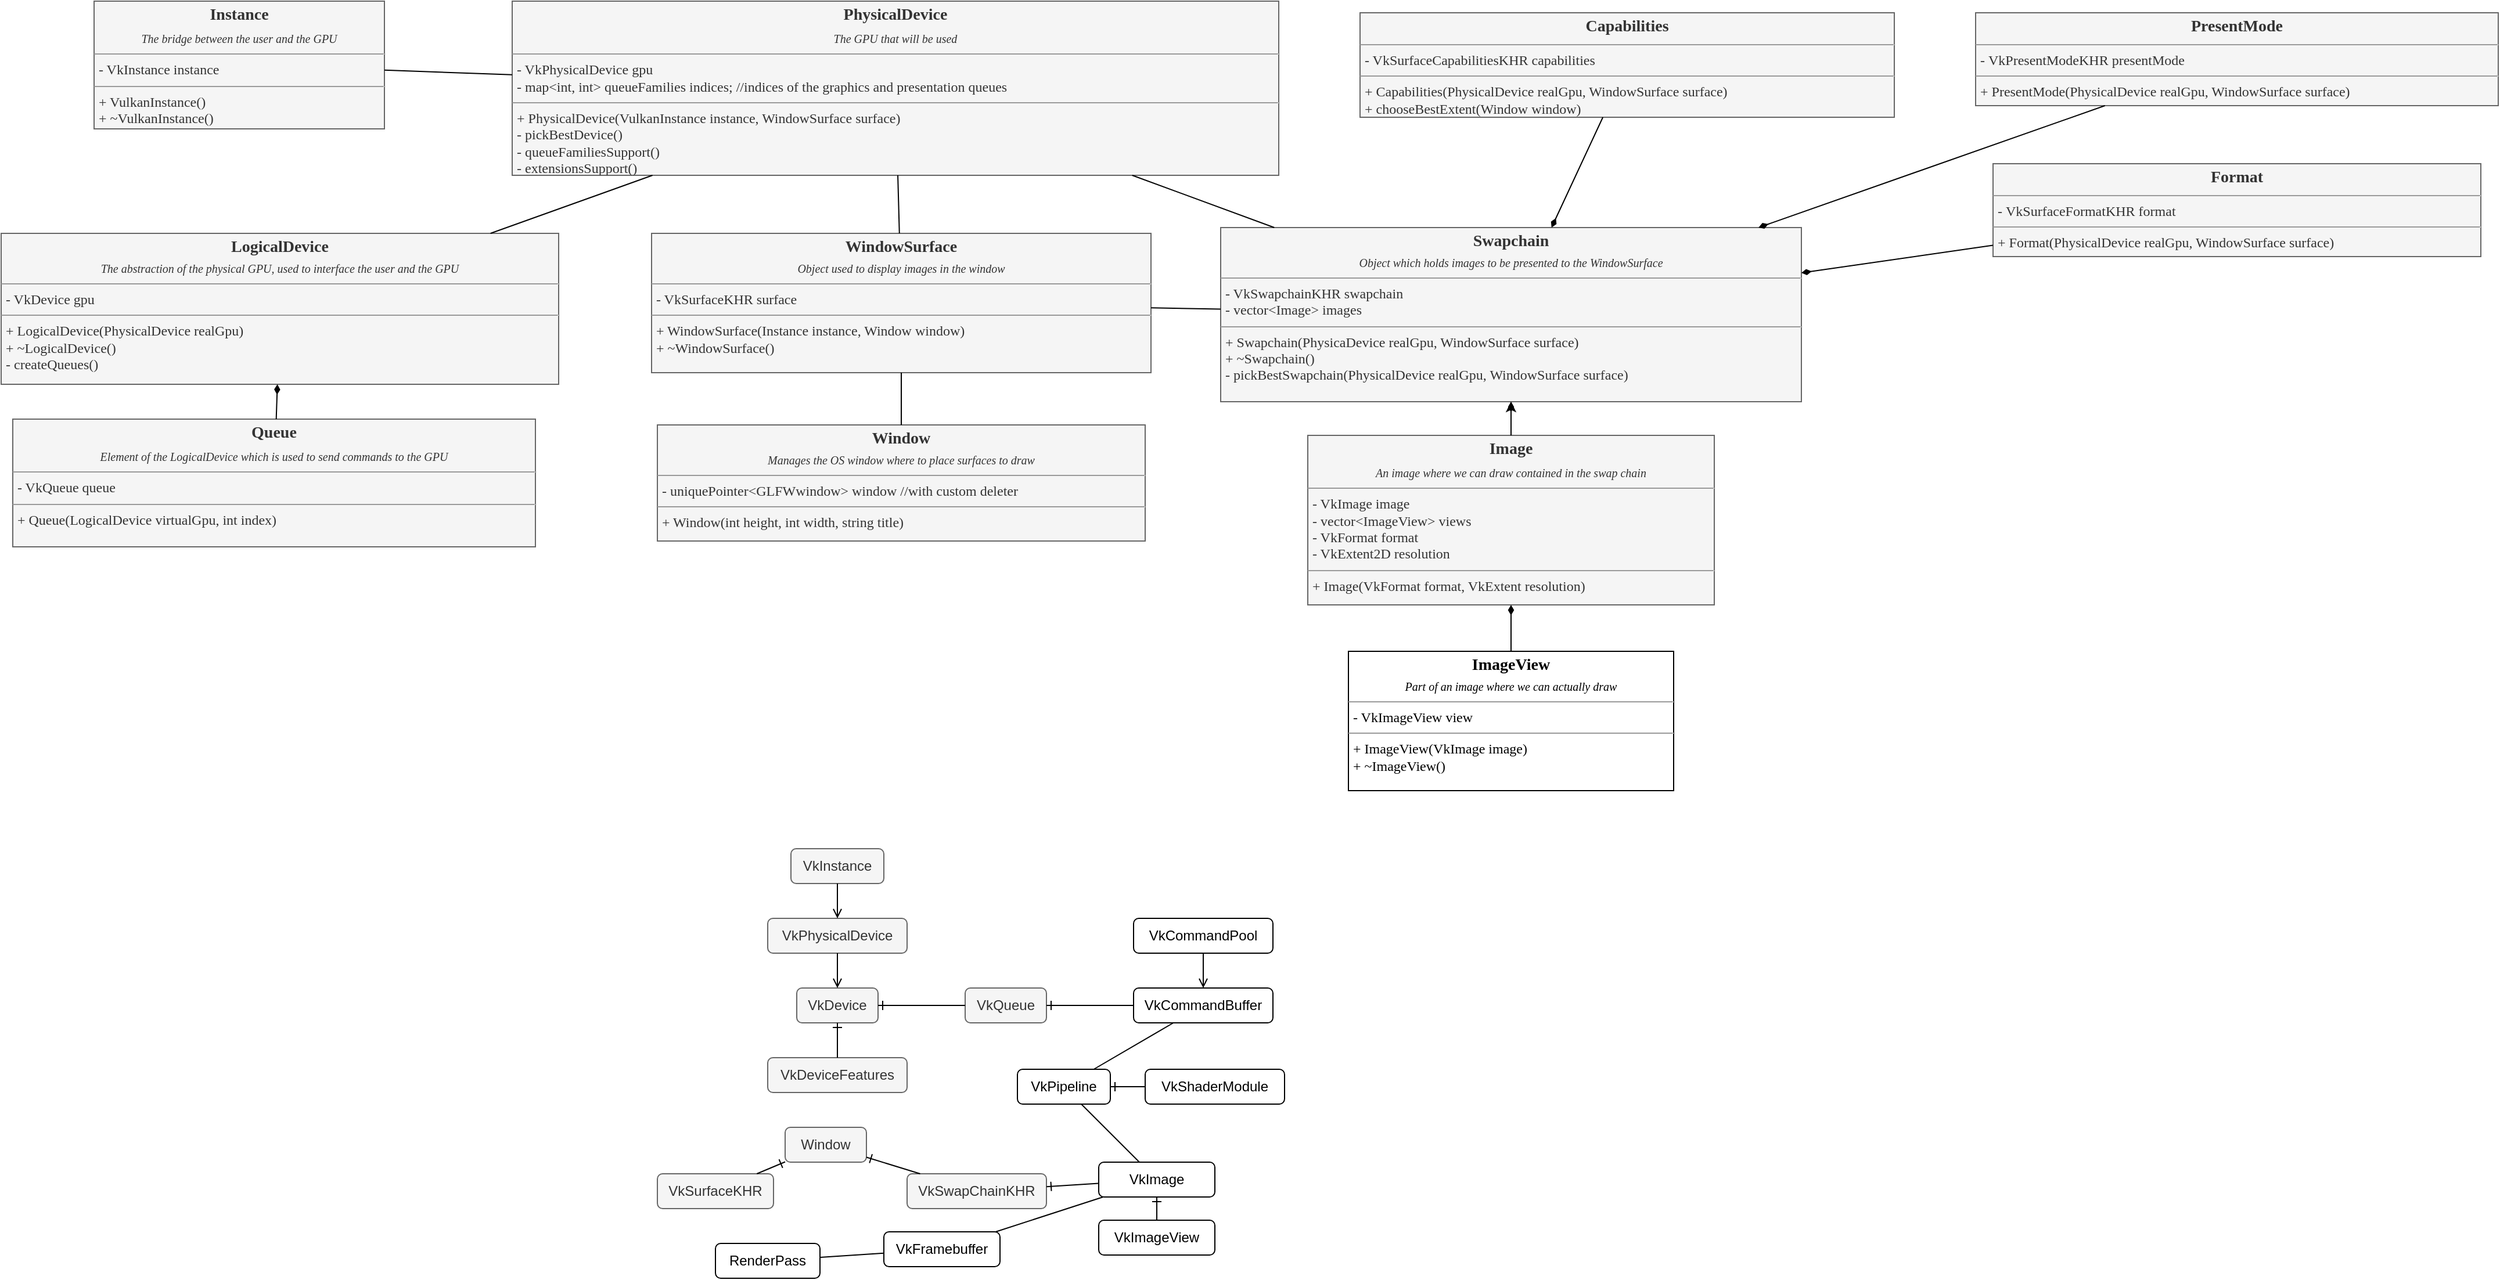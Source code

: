 <mxfile version="19.0.3" type="device"><diagram id="rbOcFvjgUG9JB_OX_Ti9" name="Page-1"><mxGraphModel dx="1422" dy="857" grid="1" gridSize="10" guides="1" tooltips="1" connect="1" arrows="1" fold="1" page="1" pageScale="1" pageWidth="1169" pageHeight="827" math="0" shadow="0"><root><mxCell id="0"/><mxCell id="1" parent="0"/><mxCell id="Csarh29boLUl1VEJ10SK-6" value="&lt;p style=&quot;margin:0px;margin-top:4px;text-align:center;&quot;&gt;&lt;b&gt;&lt;font style=&quot;font-size: 14px;&quot;&gt;Window&lt;/font&gt;&lt;/b&gt;&lt;/p&gt;&lt;p style=&quot;margin: 4px 0px 0px; text-align: center; font-size: 10px;&quot;&gt;&lt;i&gt;Manages the OS window where to place surfaces to draw&lt;/i&gt;&lt;/p&gt;&lt;hr size=&quot;1&quot;&gt;&lt;p style=&quot;margin:0px;margin-left:4px;&quot;&gt;- uniquePointer&amp;lt;GLFWwindow&amp;gt; window //with custom deleter&lt;br&gt;&lt;/p&gt;&lt;hr size=&quot;1&quot;&gt;&lt;p style=&quot;margin:0px;margin-left:4px;&quot;&gt;+ Window(int height, int width, string title)&lt;br&gt;&lt;/p&gt;" style="verticalAlign=top;align=left;overflow=fill;fontSize=12;fontFamily=Lucida Console;html=1;fillColor=#f5f5f5;fontColor=#333333;strokeColor=#666666;" parent="1" vertex="1"><mxGeometry x="645" y="405" width="420" height="100" as="geometry"/></mxCell><mxCell id="Csarh29boLUl1VEJ10SK-7" value="&lt;p style=&quot;margin:0px;margin-top:4px;text-align:center;&quot;&gt;&lt;span style=&quot;background-color: initial; font-size: 14px;&quot;&gt;&lt;b&gt;Instance&lt;/b&gt;&lt;/span&gt;&lt;/p&gt;&lt;p style=&quot;margin:0px;margin-top:4px;text-align:center;&quot;&gt;&lt;i style=&quot;font-size: 10px; background-color: initial;&quot;&gt;The bridge between the user and the GPU&lt;/i&gt;&lt;br&gt;&lt;/p&gt;&lt;hr size=&quot;1&quot;&gt;&lt;p style=&quot;margin:0px;margin-left:4px;&quot;&gt;- VkInstance instance&lt;br&gt;&lt;/p&gt;&lt;hr size=&quot;1&quot;&gt;&lt;p style=&quot;margin:0px;margin-left:4px;&quot;&gt;+ VulkanInstance()&lt;br&gt;&lt;/p&gt;&lt;p style=&quot;margin:0px;margin-left:4px;&quot;&gt;+ ~VulkanInstance()&lt;/p&gt;" style="verticalAlign=top;align=left;overflow=fill;fontSize=12;fontFamily=Lucida Console;html=1;fillColor=#f5f5f5;fontColor=#333333;strokeColor=#666666;" parent="1" vertex="1"><mxGeometry x="160" y="40" width="250" height="110" as="geometry"/></mxCell><mxCell id="x0F5m9DNL4i5_MZK4fRw-35" value="" style="group" parent="1" vertex="1" connectable="0"><mxGeometry x="645" y="770" width="580" height="370" as="geometry"/></mxCell><mxCell id="x0F5m9DNL4i5_MZK4fRw-1" value="Window" style="rounded=1;whiteSpace=wrap;html=1;glass=0;sketch=0;shadow=0;fillColor=#f5f5f5;fontColor=#333333;strokeColor=#666666;" parent="x0F5m9DNL4i5_MZK4fRw-35" vertex="1"><mxGeometry x="110" y="240" width="70" height="30" as="geometry"/></mxCell><mxCell id="x0F5m9DNL4i5_MZK4fRw-3" value="VkInstance" style="rounded=1;whiteSpace=wrap;html=1;glass=0;sketch=0;shadow=0;fillColor=#f5f5f5;fontColor=#333333;strokeColor=#666666;" parent="x0F5m9DNL4i5_MZK4fRw-35" vertex="1"><mxGeometry x="115" width="80" height="30" as="geometry"/></mxCell><mxCell id="x0F5m9DNL4i5_MZK4fRw-4" value="VkPhysicalDevice" style="rounded=1;whiteSpace=wrap;html=1;glass=0;sketch=0;shadow=0;fillColor=#f5f5f5;fontColor=#333333;strokeColor=#666666;" parent="x0F5m9DNL4i5_MZK4fRw-35" vertex="1"><mxGeometry x="95" y="60" width="120" height="30" as="geometry"/></mxCell><mxCell id="x0F5m9DNL4i5_MZK4fRw-5" value="VkDevice" style="rounded=1;whiteSpace=wrap;html=1;glass=0;sketch=0;shadow=0;fillColor=#f5f5f5;fontColor=#333333;strokeColor=#666666;" parent="x0F5m9DNL4i5_MZK4fRw-35" vertex="1"><mxGeometry x="120" y="120" width="70" height="30" as="geometry"/></mxCell><mxCell id="x0F5m9DNL4i5_MZK4fRw-6" value="VkDeviceFeatures" style="rounded=1;whiteSpace=wrap;html=1;glass=0;sketch=0;shadow=0;fillColor=#f5f5f5;fontColor=#333333;strokeColor=#666666;" parent="x0F5m9DNL4i5_MZK4fRw-35" vertex="1"><mxGeometry x="95" y="180" width="120" height="30" as="geometry"/></mxCell><mxCell id="x0F5m9DNL4i5_MZK4fRw-7" value="VkQueue" style="rounded=1;whiteSpace=wrap;html=1;glass=0;sketch=0;shadow=0;fillColor=#f5f5f5;fontColor=#333333;strokeColor=#666666;" parent="x0F5m9DNL4i5_MZK4fRw-35" vertex="1"><mxGeometry x="265" y="120" width="70" height="30" as="geometry"/></mxCell><mxCell id="x0F5m9DNL4i5_MZK4fRw-8" value="VkSurfaceKHR" style="rounded=1;whiteSpace=wrap;html=1;glass=0;sketch=0;shadow=0;fillColor=#f5f5f5;fontColor=#333333;strokeColor=#666666;" parent="x0F5m9DNL4i5_MZK4fRw-35" vertex="1"><mxGeometry y="280" width="100" height="30" as="geometry"/></mxCell><mxCell id="x0F5m9DNL4i5_MZK4fRw-9" value="VkSwapChainKHR" style="rounded=1;whiteSpace=wrap;html=1;glass=0;sketch=0;shadow=0;fillColor=#f5f5f5;fontColor=#333333;strokeColor=#666666;" parent="x0F5m9DNL4i5_MZK4fRw-35" vertex="1"><mxGeometry x="215" y="280" width="120" height="30" as="geometry"/></mxCell><mxCell id="x0F5m9DNL4i5_MZK4fRw-10" value="VkImageView" style="rounded=1;whiteSpace=wrap;html=1;glass=0;sketch=0;shadow=0;" parent="x0F5m9DNL4i5_MZK4fRw-35" vertex="1"><mxGeometry x="380" y="320" width="100" height="30" as="geometry"/></mxCell><mxCell id="x0F5m9DNL4i5_MZK4fRw-11" value="VkFramebuffer" style="rounded=1;whiteSpace=wrap;html=1;glass=0;sketch=0;shadow=0;" parent="x0F5m9DNL4i5_MZK4fRw-35" vertex="1"><mxGeometry x="195" y="330" width="100" height="30" as="geometry"/></mxCell><mxCell id="x0F5m9DNL4i5_MZK4fRw-12" value="VkPipeline" style="rounded=1;whiteSpace=wrap;html=1;glass=0;sketch=0;shadow=0;" parent="x0F5m9DNL4i5_MZK4fRw-35" vertex="1"><mxGeometry x="310" y="190" width="80" height="30" as="geometry"/></mxCell><mxCell id="x0F5m9DNL4i5_MZK4fRw-13" value="VkShaderModule" style="rounded=1;whiteSpace=wrap;html=1;glass=0;sketch=0;shadow=0;" parent="x0F5m9DNL4i5_MZK4fRw-35" vertex="1"><mxGeometry x="420" y="190" width="120" height="30" as="geometry"/></mxCell><mxCell id="x0F5m9DNL4i5_MZK4fRw-14" value="VkCommandBuffer" style="rounded=1;whiteSpace=wrap;html=1;glass=0;sketch=0;shadow=0;" parent="x0F5m9DNL4i5_MZK4fRw-35" vertex="1"><mxGeometry x="410" y="120" width="120" height="30" as="geometry"/></mxCell><mxCell id="x0F5m9DNL4i5_MZK4fRw-15" value="VkCommandPool" style="rounded=1;whiteSpace=wrap;html=1;glass=0;sketch=0;shadow=0;" parent="x0F5m9DNL4i5_MZK4fRw-35" vertex="1"><mxGeometry x="410" y="60" width="120" height="30" as="geometry"/></mxCell><mxCell id="x0F5m9DNL4i5_MZK4fRw-16" value="RenderPass" style="rounded=1;whiteSpace=wrap;html=1;glass=0;sketch=0;shadow=0;" parent="x0F5m9DNL4i5_MZK4fRw-35" vertex="1"><mxGeometry x="50" y="340" width="90" height="30" as="geometry"/></mxCell><mxCell id="x0F5m9DNL4i5_MZK4fRw-18" value="" style="endArrow=open;html=1;rounded=0;endFill=0;" parent="x0F5m9DNL4i5_MZK4fRw-35" source="x0F5m9DNL4i5_MZK4fRw-4" target="x0F5m9DNL4i5_MZK4fRw-5" edge="1"><mxGeometry width="50" height="50" relative="1" as="geometry"><mxPoint x="320" y="100" as="sourcePoint"/><mxPoint x="370" y="50" as="targetPoint"/></mxGeometry></mxCell><mxCell id="x0F5m9DNL4i5_MZK4fRw-21" value="" style="endArrow=ERone;html=1;rounded=0;endFill=0;" parent="x0F5m9DNL4i5_MZK4fRw-35" source="x0F5m9DNL4i5_MZK4fRw-6" target="x0F5m9DNL4i5_MZK4fRw-5" edge="1"><mxGeometry width="50" height="50" relative="1" as="geometry"><mxPoint x="373.75" y="50" as="sourcePoint"/><mxPoint x="371.25" y="80" as="targetPoint"/></mxGeometry></mxCell><mxCell id="x0F5m9DNL4i5_MZK4fRw-22" value="" style="endArrow=open;html=1;rounded=0;endFill=0;" parent="x0F5m9DNL4i5_MZK4fRw-35" source="x0F5m9DNL4i5_MZK4fRw-3" target="x0F5m9DNL4i5_MZK4fRw-4" edge="1"><mxGeometry width="50" height="50" relative="1" as="geometry"><mxPoint x="370" y="50" as="sourcePoint"/><mxPoint x="370" y="80" as="targetPoint"/></mxGeometry></mxCell><mxCell id="x0F5m9DNL4i5_MZK4fRw-23" value="" style="endArrow=ERone;html=1;rounded=0;endFill=0;" parent="x0F5m9DNL4i5_MZK4fRw-35" source="x0F5m9DNL4i5_MZK4fRw-7" target="x0F5m9DNL4i5_MZK4fRw-5" edge="1"><mxGeometry width="50" height="50" relative="1" as="geometry"><mxPoint x="270" y="82.5" as="sourcePoint"/><mxPoint x="335" y="90.625" as="targetPoint"/></mxGeometry></mxCell><mxCell id="x0F5m9DNL4i5_MZK4fRw-24" value="" style="endArrow=ERone;html=1;rounded=0;endFill=0;" parent="x0F5m9DNL4i5_MZK4fRw-35" source="x0F5m9DNL4i5_MZK4fRw-8" target="x0F5m9DNL4i5_MZK4fRw-1" edge="1"><mxGeometry width="50" height="50" relative="1" as="geometry"><mxPoint x="80" y="122.5" as="sourcePoint"/><mxPoint x="145" y="130.625" as="targetPoint"/></mxGeometry></mxCell><mxCell id="x0F5m9DNL4i5_MZK4fRw-25" value="" style="endArrow=ERone;html=1;rounded=0;endFill=0;" parent="x0F5m9DNL4i5_MZK4fRw-35" source="x0F5m9DNL4i5_MZK4fRw-9" target="x0F5m9DNL4i5_MZK4fRw-1" edge="1"><mxGeometry width="50" height="50" relative="1" as="geometry"><mxPoint x="90" y="132.5" as="sourcePoint"/><mxPoint x="155" y="140.625" as="targetPoint"/></mxGeometry></mxCell><mxCell id="x0F5m9DNL4i5_MZK4fRw-26" value="" style="endArrow=ERone;html=1;rounded=0;endFill=0;" parent="x0F5m9DNL4i5_MZK4fRw-35" source="x0F5m9DNL4i5_MZK4fRw-13" target="x0F5m9DNL4i5_MZK4fRw-12" edge="1"><mxGeometry width="50" height="50" relative="1" as="geometry"><mxPoint x="10" y="228.043" as="sourcePoint"/><mxPoint x="40" y="235.87" as="targetPoint"/></mxGeometry></mxCell><mxCell id="x0F5m9DNL4i5_MZK4fRw-27" value="" style="endArrow=ERone;html=1;rounded=0;endFill=0;" parent="x0F5m9DNL4i5_MZK4fRw-35" source="3VVenZ4GIFBCYNh-mGEa-3" target="x0F5m9DNL4i5_MZK4fRw-9" edge="1"><mxGeometry width="50" height="50" relative="1" as="geometry"><mxPoint x="210" y="350" as="sourcePoint"/><mxPoint x="130" y="265.87" as="targetPoint"/></mxGeometry></mxCell><mxCell id="x0F5m9DNL4i5_MZK4fRw-29" value="" style="endArrow=none;html=1;rounded=0;endFill=0;" parent="x0F5m9DNL4i5_MZK4fRw-35" source="x0F5m9DNL4i5_MZK4fRw-11" target="3VVenZ4GIFBCYNh-mGEa-3" edge="1"><mxGeometry width="50" height="50" relative="1" as="geometry"><mxPoint x="343.077" y="350" as="sourcePoint"/><mxPoint x="296.923" y="250" as="targetPoint"/></mxGeometry></mxCell><mxCell id="x0F5m9DNL4i5_MZK4fRw-30" value="" style="endArrow=ERone;html=1;rounded=0;endFill=0;" parent="x0F5m9DNL4i5_MZK4fRw-35" source="x0F5m9DNL4i5_MZK4fRw-14" target="x0F5m9DNL4i5_MZK4fRw-7" edge="1"><mxGeometry width="50" height="50" relative="1" as="geometry"><mxPoint x="553.077" y="330" as="sourcePoint"/><mxPoint x="506.923" y="230" as="targetPoint"/></mxGeometry></mxCell><mxCell id="x0F5m9DNL4i5_MZK4fRw-31" value="" style="endArrow=open;html=1;rounded=0;endFill=0;" parent="x0F5m9DNL4i5_MZK4fRw-35" source="x0F5m9DNL4i5_MZK4fRw-15" target="x0F5m9DNL4i5_MZK4fRw-14" edge="1"><mxGeometry width="50" height="50" relative="1" as="geometry"><mxPoint x="563.077" y="340" as="sourcePoint"/><mxPoint x="516.923" y="240" as="targetPoint"/></mxGeometry></mxCell><mxCell id="x0F5m9DNL4i5_MZK4fRw-32" value="" style="endArrow=none;html=1;rounded=0;endFill=0;" parent="x0F5m9DNL4i5_MZK4fRw-35" source="x0F5m9DNL4i5_MZK4fRw-11" target="x0F5m9DNL4i5_MZK4fRw-16" edge="1"><mxGeometry width="50" height="50" relative="1" as="geometry"><mxPoint x="200" y="350" as="sourcePoint"/><mxPoint x="281.923" y="250" as="targetPoint"/></mxGeometry></mxCell><mxCell id="x0F5m9DNL4i5_MZK4fRw-33" value="" style="endArrow=none;html=1;rounded=0;endFill=0;" parent="x0F5m9DNL4i5_MZK4fRw-35" source="x0F5m9DNL4i5_MZK4fRw-12" target="x0F5m9DNL4i5_MZK4fRw-14" edge="1"><mxGeometry width="50" height="50" relative="1" as="geometry"><mxPoint x="170" y="365" as="sourcePoint"/><mxPoint x="150" y="365" as="targetPoint"/></mxGeometry></mxCell><mxCell id="x0F5m9DNL4i5_MZK4fRw-34" value="" style="endArrow=none;html=1;rounded=0;endFill=0;" parent="x0F5m9DNL4i5_MZK4fRw-35" source="3VVenZ4GIFBCYNh-mGEa-3" target="x0F5m9DNL4i5_MZK4fRw-12" edge="1"><mxGeometry width="50" height="50" relative="1" as="geometry"><mxPoint x="512.5" y="210" as="sourcePoint"/><mxPoint x="532.5" y="90" as="targetPoint"/></mxGeometry></mxCell><mxCell id="3VVenZ4GIFBCYNh-mGEa-3" value="VkImage" style="rounded=1;whiteSpace=wrap;html=1;glass=0;sketch=0;shadow=0;" parent="x0F5m9DNL4i5_MZK4fRw-35" vertex="1"><mxGeometry x="380" y="270" width="100" height="30" as="geometry"/></mxCell><mxCell id="3VVenZ4GIFBCYNh-mGEa-4" value="" style="endArrow=ERone;html=1;rounded=0;endFill=0;" parent="x0F5m9DNL4i5_MZK4fRw-35" source="x0F5m9DNL4i5_MZK4fRw-10" target="3VVenZ4GIFBCYNh-mGEa-3" edge="1"><mxGeometry width="50" height="50" relative="1" as="geometry"><mxPoint x="390" y="311.774" as="sourcePoint"/><mxPoint x="345" y="308.871" as="targetPoint"/></mxGeometry></mxCell><mxCell id="x0F5m9DNL4i5_MZK4fRw-37" value="&lt;p style=&quot;margin:0px;margin-top:4px;text-align:center;&quot;&gt;&lt;span style=&quot;background-color: initial; font-size: 14px;&quot;&gt;&lt;b&gt;PhysicalDevice&lt;/b&gt;&lt;/span&gt;&lt;/p&gt;&lt;p style=&quot;margin:0px;margin-top:4px;text-align:center;&quot;&gt;&lt;i style=&quot;background-color: initial; font-size: 10px;&quot;&gt;The GPU that will be used&lt;/i&gt;&lt;br&gt;&lt;/p&gt;&lt;hr size=&quot;1&quot;&gt;&lt;p style=&quot;margin:0px;margin-left:4px;&quot;&gt;- VkPhysicalDevice gpu&lt;br&gt;&lt;/p&gt;&lt;p style=&quot;margin:0px;margin-left:4px;&quot;&gt;- map&amp;lt;int, int&amp;gt; queueFamilies indices; //indices of the graphics and presentation queues&lt;/p&gt;&lt;hr size=&quot;1&quot;&gt;&lt;p style=&quot;margin:0px;margin-left:4px;&quot;&gt;+ PhysicalDevice(VulkanInstance instance, WindowSurface surface)&lt;/p&gt;&lt;p style=&quot;margin:0px;margin-left:4px;&quot;&gt;- pickBestDevice()&lt;br&gt;- queueFamiliesSupport()&lt;/p&gt;&lt;p style=&quot;margin:0px;margin-left:4px;&quot;&gt;- extensionsSupport()&lt;/p&gt;" style="verticalAlign=top;align=left;overflow=fill;fontSize=12;fontFamily=Lucida Console;html=1;fillColor=#f5f5f5;fontColor=#333333;strokeColor=#666666;" parent="1" vertex="1"><mxGeometry x="520" y="40" width="660" height="150" as="geometry"/></mxCell><mxCell id="x0F5m9DNL4i5_MZK4fRw-38" value="&lt;p style=&quot;margin:0px;margin-top:4px;text-align:center;&quot;&gt;&lt;b&gt;&lt;font style=&quot;font-size: 14px;&quot;&gt;LogicalDevice&lt;/font&gt;&lt;/b&gt;&lt;/p&gt;&lt;p style=&quot;margin: 4px 0px 0px; text-align: center; font-size: 10px;&quot;&gt;&lt;i&gt;The abstraction of the physical GPU, used to interface the user and the GPU&lt;/i&gt;&lt;/p&gt;&lt;hr size=&quot;1&quot;&gt;&lt;p style=&quot;margin:0px;margin-left:4px;&quot;&gt;- VkDevice gpu&lt;br&gt;&lt;/p&gt;&lt;hr size=&quot;1&quot;&gt;&lt;p style=&quot;margin:0px;margin-left:4px;&quot;&gt;+ LogicalDevice(PhysicalDevice realGpu)&lt;br&gt;&lt;/p&gt;&lt;p style=&quot;margin:0px;margin-left:4px;&quot;&gt;+ ~LogicalDevice()&lt;/p&gt;&lt;p style=&quot;margin:0px;margin-left:4px;&quot;&gt;- createQueues()&lt;/p&gt;" style="verticalAlign=top;align=left;overflow=fill;fontSize=12;fontFamily=Lucida Console;html=1;fillColor=#f5f5f5;fontColor=#333333;strokeColor=#666666;" parent="1" vertex="1"><mxGeometry x="80" y="240" width="480" height="130" as="geometry"/></mxCell><mxCell id="x0F5m9DNL4i5_MZK4fRw-39" value="&lt;p style=&quot;margin:0px;margin-top:4px;text-align:center;&quot;&gt;&lt;span style=&quot;background-color: initial; font-size: 14px;&quot;&gt;&lt;b&gt;Queue&lt;/b&gt;&lt;/span&gt;&lt;/p&gt;&lt;p style=&quot;margin:0px;margin-top:4px;text-align:center;&quot;&gt;&lt;i style=&quot;font-size: 10px; background-color: initial;&quot;&gt;Element of the LogicalDevice which is used to send commands to the GPU&lt;/i&gt;&lt;br&gt;&lt;/p&gt;&lt;hr size=&quot;1&quot;&gt;&lt;p style=&quot;margin:0px;margin-left:4px;&quot;&gt;- VkQueue queue&lt;br&gt;&lt;/p&gt;&lt;hr size=&quot;1&quot;&gt;&lt;p style=&quot;margin:0px;margin-left:4px;&quot;&gt;+ Queue(LogicalDevice virtualGpu, int index)&lt;br&gt;&lt;/p&gt;" style="verticalAlign=top;align=left;overflow=fill;fontSize=12;fontFamily=Lucida Console;html=1;fillColor=#f5f5f5;fontColor=#333333;strokeColor=#666666;" parent="1" vertex="1"><mxGeometry x="90" y="400" width="450" height="110" as="geometry"/></mxCell><mxCell id="x0F5m9DNL4i5_MZK4fRw-40" value="" style="endArrow=diamondThin;html=1;rounded=0;endFill=1;" parent="1" source="x0F5m9DNL4i5_MZK4fRw-39" target="x0F5m9DNL4i5_MZK4fRw-38" edge="1"><mxGeometry width="50" height="50" relative="1" as="geometry"><mxPoint x="900" y="250" as="sourcePoint"/><mxPoint x="950" y="200" as="targetPoint"/></mxGeometry></mxCell><mxCell id="x0F5m9DNL4i5_MZK4fRw-42" value="" style="endArrow=none;html=1;rounded=0;" parent="1" source="x0F5m9DNL4i5_MZK4fRw-38" target="x0F5m9DNL4i5_MZK4fRw-37" edge="1"><mxGeometry width="50" height="50" relative="1" as="geometry"><mxPoint x="900" y="250" as="sourcePoint"/><mxPoint x="950" y="200" as="targetPoint"/></mxGeometry></mxCell><mxCell id="x0F5m9DNL4i5_MZK4fRw-43" value="&lt;p style=&quot;margin:0px;margin-top:4px;text-align:center;&quot;&gt;&lt;b&gt;&lt;font style=&quot;font-size: 14px;&quot;&gt;WindowSurface&lt;/font&gt;&lt;/b&gt;&lt;/p&gt;&lt;p style=&quot;margin: 4px 0px 0px; text-align: center; font-size: 10px;&quot;&gt;&lt;i&gt;Object used to display images in the window&lt;/i&gt;&lt;/p&gt;&lt;hr size=&quot;1&quot;&gt;&lt;p style=&quot;margin:0px;margin-left:4px;&quot;&gt;- VkSurfaceKHR surface&lt;br&gt;&lt;/p&gt;&lt;hr size=&quot;1&quot;&gt;&lt;p style=&quot;margin:0px;margin-left:4px;&quot;&gt;+ WindowSurface(Instance instance, Window window)&lt;br&gt;&lt;/p&gt;&lt;p style=&quot;margin:0px;margin-left:4px;&quot;&gt;+ ~WindowSurface()&lt;/p&gt;" style="verticalAlign=top;align=left;overflow=fill;fontSize=12;fontFamily=Lucida Console;html=1;fillColor=#f5f5f5;fontColor=#333333;strokeColor=#666666;" parent="1" vertex="1"><mxGeometry x="640" y="240" width="430" height="120" as="geometry"/></mxCell><mxCell id="x0F5m9DNL4i5_MZK4fRw-44" value="" style="endArrow=none;html=1;rounded=0;" parent="1" source="Csarh29boLUl1VEJ10SK-7" target="x0F5m9DNL4i5_MZK4fRw-37" edge="1"><mxGeometry width="50" height="50" relative="1" as="geometry"><mxPoint x="700" y="130" as="sourcePoint"/><mxPoint x="750" y="80" as="targetPoint"/></mxGeometry></mxCell><mxCell id="x0F5m9DNL4i5_MZK4fRw-45" value="" style="endArrow=none;html=1;rounded=0;" parent="1" source="x0F5m9DNL4i5_MZK4fRw-43" target="x0F5m9DNL4i5_MZK4fRw-37" edge="1"><mxGeometry width="50" height="50" relative="1" as="geometry"><mxPoint x="240" y="580" as="sourcePoint"/><mxPoint x="290" y="530" as="targetPoint"/></mxGeometry></mxCell><mxCell id="x0F5m9DNL4i5_MZK4fRw-46" value="" style="endArrow=none;html=1;rounded=0;" parent="1" source="Csarh29boLUl1VEJ10SK-6" target="x0F5m9DNL4i5_MZK4fRw-43" edge="1"><mxGeometry width="50" height="50" relative="1" as="geometry"><mxPoint x="240" y="650" as="sourcePoint"/><mxPoint x="290" y="600" as="targetPoint"/></mxGeometry></mxCell><mxCell id="x0F5m9DNL4i5_MZK4fRw-47" value="&lt;p style=&quot;margin:0px;margin-top:4px;text-align:center;&quot;&gt;&lt;b&gt;&lt;font style=&quot;font-size: 14px;&quot;&gt;Swapchain&lt;/font&gt;&lt;/b&gt;&lt;/p&gt;&lt;p style=&quot;margin: 4px 0px 0px; text-align: center; font-size: 10px;&quot;&gt;&lt;i&gt;Object which holds images to be presented to the WindowSurface&lt;/i&gt;&lt;/p&gt;&lt;hr size=&quot;1&quot;&gt;&lt;p style=&quot;margin:0px;margin-left:4px;&quot;&gt;- VkSwapchainKHR swapchain&lt;br&gt;&lt;/p&gt;&lt;p style=&quot;margin:0px;margin-left:4px;&quot;&gt;- vector&amp;lt;Image&amp;gt; images&lt;/p&gt;&lt;hr size=&quot;1&quot;&gt;&lt;p style=&quot;margin:0px;margin-left:4px;&quot;&gt;+ Swapchain(PhysicaDevice realGpu, WindowSurface surface)&lt;br&gt;&lt;/p&gt;&lt;p style=&quot;margin:0px;margin-left:4px;&quot;&gt;+ ~Swapchain()&lt;/p&gt;&lt;p style=&quot;margin:0px;margin-left:4px;&quot;&gt;- pickBestSwapchain(PhysicalDevice realGpu, WindowSurface surface)&lt;/p&gt;" style="verticalAlign=top;align=left;overflow=fill;fontSize=12;fontFamily=Lucida Console;html=1;fillColor=#f5f5f5;fontColor=#333333;strokeColor=#666666;" parent="1" vertex="1"><mxGeometry x="1130" y="235" width="500" height="150" as="geometry"/></mxCell><mxCell id="x0F5m9DNL4i5_MZK4fRw-48" value="" style="endArrow=none;html=1;rounded=0;" parent="1" source="x0F5m9DNL4i5_MZK4fRw-47" target="x0F5m9DNL4i5_MZK4fRw-43" edge="1"><mxGeometry width="50" height="50" relative="1" as="geometry"><mxPoint x="670" y="800" as="sourcePoint"/><mxPoint x="720" y="750" as="targetPoint"/></mxGeometry></mxCell><mxCell id="x0F5m9DNL4i5_MZK4fRw-49" value="" style="endArrow=none;html=1;rounded=0;" parent="1" source="x0F5m9DNL4i5_MZK4fRw-47" target="x0F5m9DNL4i5_MZK4fRw-37" edge="1"><mxGeometry width="50" height="50" relative="1" as="geometry"><mxPoint x="700" y="760" as="sourcePoint"/><mxPoint x="750" y="710" as="targetPoint"/></mxGeometry></mxCell><mxCell id="xF04Z9lJuxCk-UD2dmG_-4" value="" style="edgeStyle=orthogonalEdgeStyle;rounded=0;orthogonalLoop=1;jettySize=auto;html=1;" edge="1" parent="1" source="3VVenZ4GIFBCYNh-mGEa-1" target="x0F5m9DNL4i5_MZK4fRw-47"><mxGeometry relative="1" as="geometry"/></mxCell><mxCell id="3VVenZ4GIFBCYNh-mGEa-1" value="&lt;p style=&quot;margin:0px;margin-top:4px;text-align:center;&quot;&gt;&lt;span style=&quot;background-color: initial; font-size: 14px;&quot;&gt;&lt;b&gt;Image&lt;/b&gt;&lt;/span&gt;&lt;/p&gt;&lt;p style=&quot;margin:0px;margin-top:4px;text-align:center;&quot;&gt;&lt;span style=&quot;font-size: 10px;&quot;&gt;&lt;i&gt;An image where we can draw contained in the swap chain&lt;/i&gt;&lt;/span&gt;&lt;/p&gt;&lt;hr size=&quot;1&quot;&gt;&lt;p style=&quot;margin:0px;margin-left:4px;&quot;&gt;- VkImage image&lt;br&gt;&lt;/p&gt;&lt;p style=&quot;margin:0px;margin-left:4px;&quot;&gt;- vector&amp;lt;ImageView&amp;gt; views&lt;/p&gt;&lt;p style=&quot;margin:0px;margin-left:4px;&quot;&gt;- VkFormat format&lt;/p&gt;&lt;p style=&quot;margin:0px;margin-left:4px;&quot;&gt;- VkExtent2D resolution&lt;/p&gt;&lt;hr size=&quot;1&quot;&gt;&lt;p style=&quot;margin:0px;margin-left:4px;&quot;&gt;+ Image(VkFormat format, VkExtent resolution)&lt;br&gt;&lt;/p&gt;" style="verticalAlign=top;align=left;overflow=fill;fontSize=12;fontFamily=Lucida Console;html=1;fillColor=#f5f5f5;fontColor=#333333;strokeColor=#666666;" parent="1" vertex="1"><mxGeometry x="1205" y="414" width="350" height="146" as="geometry"/></mxCell><mxCell id="3VVenZ4GIFBCYNh-mGEa-2" value="" style="endArrow=diamondThin;html=1;rounded=0;endFill=1;" parent="1" source="3VVenZ4GIFBCYNh-mGEa-1" target="x0F5m9DNL4i5_MZK4fRw-47" edge="1"><mxGeometry width="50" height="50" relative="1" as="geometry"><mxPoint x="326.833" y="410" as="sourcePoint"/><mxPoint x="327.833" y="380" as="targetPoint"/></mxGeometry></mxCell><mxCell id="3VVenZ4GIFBCYNh-mGEa-6" value="&lt;p style=&quot;margin:0px;margin-top:4px;text-align:center;&quot;&gt;&lt;b&gt;&lt;font style=&quot;font-size: 14px;&quot;&gt;ImageView&lt;/font&gt;&lt;/b&gt;&lt;/p&gt;&lt;p style=&quot;margin: 4px 0px 0px; text-align: center; font-size: 10px;&quot;&gt;&lt;i&gt;Part of an image where we can actually draw&lt;/i&gt;&lt;/p&gt;&lt;hr size=&quot;1&quot;&gt;&lt;p style=&quot;margin:0px;margin-left:4px;&quot;&gt;- VkImageView view&lt;br&gt;&lt;/p&gt;&lt;hr size=&quot;1&quot;&gt;&lt;p style=&quot;margin:0px;margin-left:4px;&quot;&gt;+ ImageView(VkImage image)&lt;br&gt;&lt;/p&gt;&lt;p style=&quot;margin:0px;margin-left:4px;&quot;&gt;+ ~ImageView()&lt;/p&gt;" style="verticalAlign=top;align=left;overflow=fill;fontSize=12;fontFamily=Lucida Console;html=1;" parent="1" vertex="1"><mxGeometry x="1240" y="600" width="280" height="120" as="geometry"/></mxCell><mxCell id="3VVenZ4GIFBCYNh-mGEa-7" value="" style="endArrow=diamondThin;html=1;rounded=0;endFill=1;" parent="1" source="3VVenZ4GIFBCYNh-mGEa-6" target="3VVenZ4GIFBCYNh-mGEa-1" edge="1"><mxGeometry width="50" height="50" relative="1" as="geometry"><mxPoint x="1390" y="424" as="sourcePoint"/><mxPoint x="1390" y="395" as="targetPoint"/></mxGeometry></mxCell><mxCell id="xF04Z9lJuxCk-UD2dmG_-1" value="&lt;p style=&quot;margin:0px;margin-top:4px;text-align:center;&quot;&gt;&lt;b&gt;&lt;font style=&quot;font-size: 14px;&quot;&gt;Format&lt;/font&gt;&lt;/b&gt;&lt;/p&gt;&lt;hr size=&quot;1&quot;&gt;&lt;p style=&quot;margin:0px;margin-left:4px;&quot;&gt;-&amp;nbsp;VkSurfaceFormatKHR format&lt;/p&gt;&lt;hr size=&quot;1&quot;&gt;&lt;p style=&quot;margin:0px;margin-left:4px;&quot;&gt;+ Format(PhysicalDevice realGpu, WindowSurface surface)&lt;/p&gt;" style="verticalAlign=top;align=left;overflow=fill;fontSize=12;fontFamily=Lucida Console;html=1;fillColor=#f5f5f5;fontColor=#333333;strokeColor=#666666;" vertex="1" parent="1"><mxGeometry x="1795" y="180" width="420" height="80" as="geometry"/></mxCell><mxCell id="xF04Z9lJuxCk-UD2dmG_-2" value="&lt;p style=&quot;margin:0px;margin-top:4px;text-align:center;&quot;&gt;&lt;b&gt;&lt;font style=&quot;font-size: 14px;&quot;&gt;PresentMode&lt;/font&gt;&lt;/b&gt;&lt;/p&gt;&lt;hr size=&quot;1&quot;&gt;&lt;p style=&quot;margin:0px;margin-left:4px;&quot;&gt;-&amp;nbsp;VkPresentModeKHR presentMode&lt;/p&gt;&lt;hr size=&quot;1&quot;&gt;&lt;p style=&quot;margin:0px;margin-left:4px;&quot;&gt;+ PresentMode(PhysicalDevice realGpu, WindowSurface surface)&lt;br&gt;&lt;/p&gt;" style="verticalAlign=top;align=left;overflow=fill;fontSize=12;fontFamily=Lucida Console;html=1;fillColor=#f5f5f5;fontColor=#333333;strokeColor=#666666;" vertex="1" parent="1"><mxGeometry x="1780" y="50" width="450" height="80" as="geometry"/></mxCell><mxCell id="xF04Z9lJuxCk-UD2dmG_-3" value="&lt;p style=&quot;margin:0px;margin-top:4px;text-align:center;&quot;&gt;&lt;b&gt;&lt;font style=&quot;font-size: 14px;&quot;&gt;Capabilities&lt;/font&gt;&lt;/b&gt;&lt;/p&gt;&lt;hr size=&quot;1&quot;&gt;&lt;p style=&quot;margin:0px;margin-left:4px;&quot;&gt;- VkSurfaceCapabilitiesKHR capabilities&lt;/p&gt;&lt;hr size=&quot;1&quot;&gt;&lt;p style=&quot;margin:0px;margin-left:4px;&quot;&gt;+ Capabilities(PhysicalDevice realGpu, WindowSurface surface)&lt;/p&gt;&lt;p style=&quot;margin:0px;margin-left:4px;&quot;&gt;+ chooseBestExtent(Window window)&lt;/p&gt;" style="verticalAlign=top;align=left;overflow=fill;fontSize=12;fontFamily=Lucida Console;html=1;fillColor=#f5f5f5;fontColor=#333333;strokeColor=#666666;" vertex="1" parent="1"><mxGeometry x="1250" y="50" width="460" height="90" as="geometry"/></mxCell><mxCell id="xF04Z9lJuxCk-UD2dmG_-5" value="" style="endArrow=diamondThin;html=1;rounded=0;endFill=1;" edge="1" parent="1" source="xF04Z9lJuxCk-UD2dmG_-1" target="x0F5m9DNL4i5_MZK4fRw-47"><mxGeometry width="50" height="50" relative="1" as="geometry"><mxPoint x="1390" y="610" as="sourcePoint"/><mxPoint x="1390" y="570" as="targetPoint"/></mxGeometry></mxCell><mxCell id="xF04Z9lJuxCk-UD2dmG_-6" value="" style="endArrow=diamondThin;html=1;rounded=0;endFill=1;" edge="1" parent="1" source="xF04Z9lJuxCk-UD2dmG_-2" target="x0F5m9DNL4i5_MZK4fRw-47"><mxGeometry width="50" height="50" relative="1" as="geometry"><mxPoint x="1400" y="620" as="sourcePoint"/><mxPoint x="1400" y="580" as="targetPoint"/></mxGeometry></mxCell><mxCell id="xF04Z9lJuxCk-UD2dmG_-7" value="" style="endArrow=diamondThin;html=1;rounded=0;endFill=1;" edge="1" parent="1" source="xF04Z9lJuxCk-UD2dmG_-3" target="x0F5m9DNL4i5_MZK4fRw-47"><mxGeometry width="50" height="50" relative="1" as="geometry"><mxPoint x="1410" y="630" as="sourcePoint"/><mxPoint x="1410" y="590" as="targetPoint"/></mxGeometry></mxCell></root></mxGraphModel></diagram></mxfile>